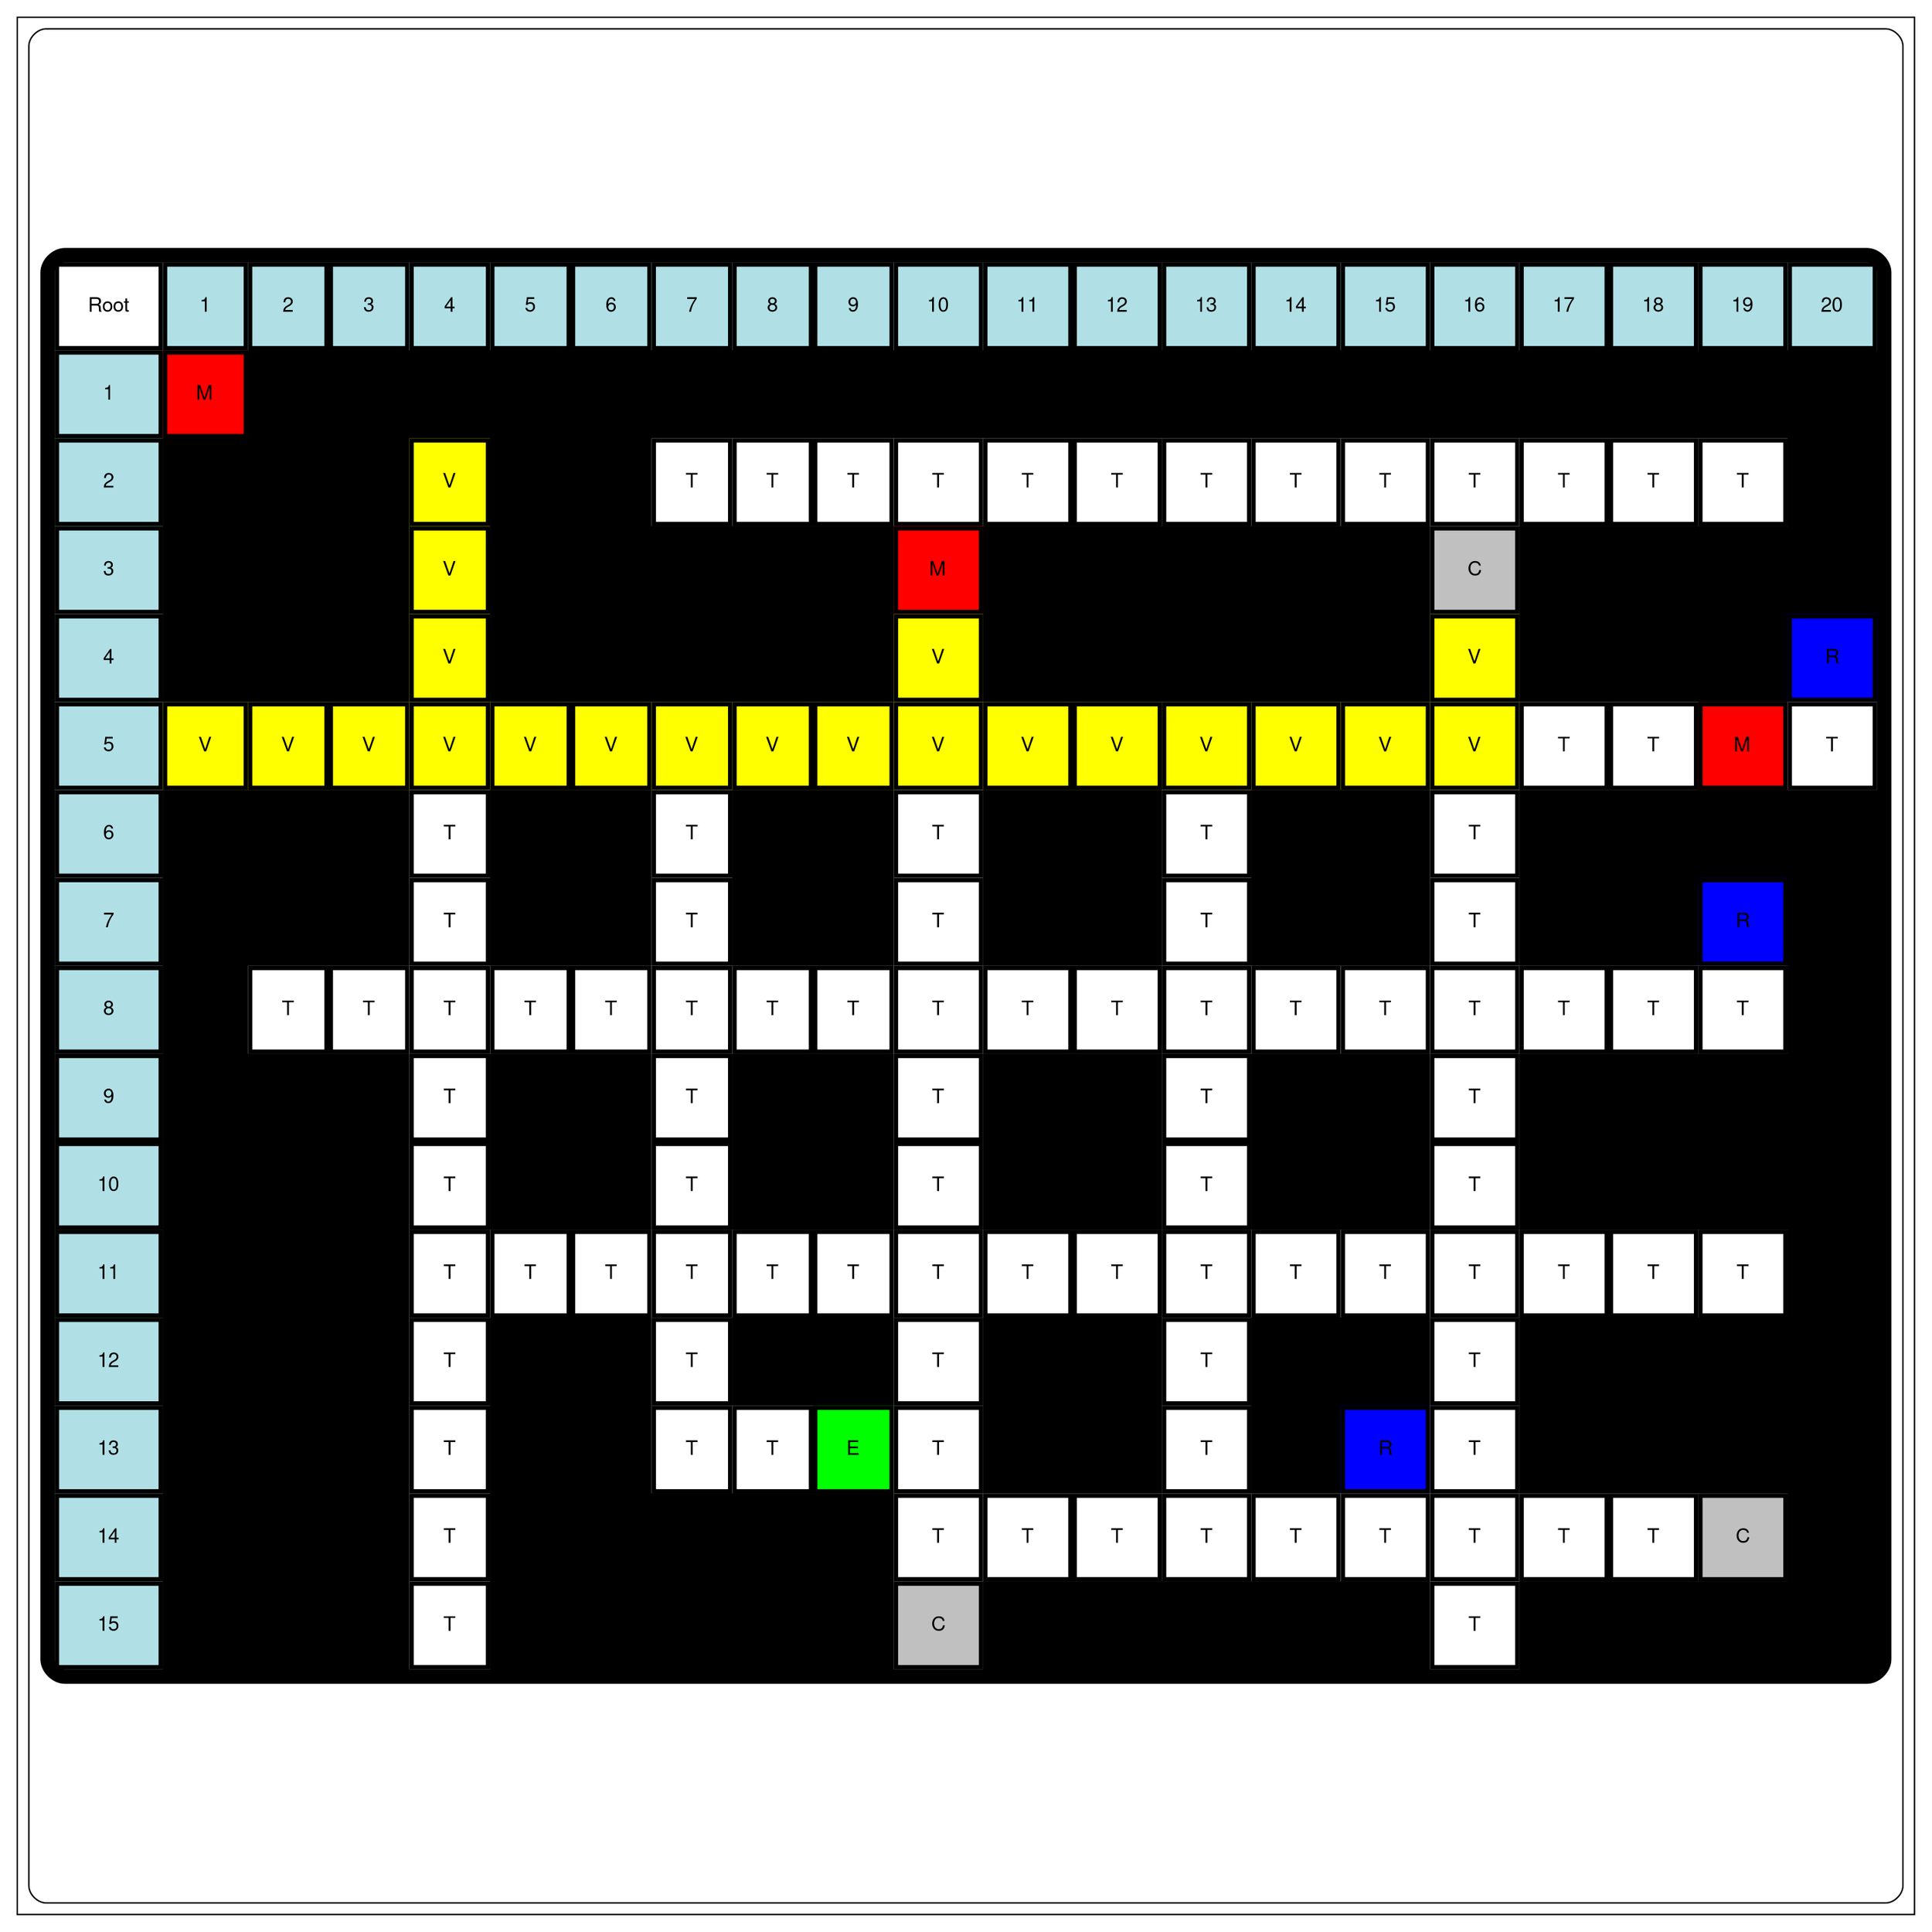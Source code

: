  digraph G {
node [fontname="Helvetica,Arial,sans-serif"]
edge [fontname="Helvetica,Arial,sans-serif"]

	subgraph cluster1 {node [shape=square fillcolor="black" style="radial" gradientangle=180 style="rounded"]
a0 [label=<
<TABLE border="10" cellspacing="0" cellpadding="20" style="rounded" bgcolor="black" gradientangle="315"><TR><TD border="3" bgcolor="white" gradientangle="270">Root</TD><TD border="3" bgcolor="powderblue" gradientangle="270">1</TD><TD border="3" bgcolor="powderblue" gradientangle="270">2</TD><TD border="3" bgcolor="powderblue" gradientangle="270">3</TD><TD border="3" bgcolor="powderblue" gradientangle="270">4</TD><TD border="3" bgcolor="powderblue" gradientangle="270">5</TD><TD border="3" bgcolor="powderblue" gradientangle="270">6</TD><TD border="3" bgcolor="powderblue" gradientangle="270">7</TD><TD border="3" bgcolor="powderblue" gradientangle="270">8</TD><TD border="3" bgcolor="powderblue" gradientangle="270">9</TD><TD border="3" bgcolor="powderblue" gradientangle="270">10</TD><TD border="3" bgcolor="powderblue" gradientangle="270">11</TD><TD border="3" bgcolor="powderblue" gradientangle="270">12</TD><TD border="3" bgcolor="powderblue" gradientangle="270">13</TD><TD border="3" bgcolor="powderblue" gradientangle="270">14</TD><TD border="3" bgcolor="powderblue" gradientangle="270">15</TD><TD border="3" bgcolor="powderblue" gradientangle="270">16</TD><TD border="3" bgcolor="powderblue" gradientangle="270">17</TD><TD border="3" bgcolor="powderblue" gradientangle="270">18</TD><TD border="3" bgcolor="powderblue" gradientangle="270">19</TD><TD border="3" bgcolor="powderblue" gradientangle="270">20</TD></TR><TR><TD border="3"  bgcolor="powderblue">1</TD><TD border="3"  bgcolor="red">M</TD><TD border="3"  bgcolor="black">*</TD><TD border="3"  bgcolor="black">*</TD><TD border="3"  bgcolor="black">*</TD><TD border="3"  bgcolor="black">*</TD><TD border="3"  bgcolor="black">*</TD><TD border="3"  bgcolor="black">*</TD><TD border="3"  bgcolor="black">*</TD><TD border="3"  bgcolor="black">*</TD><TD border="3"  bgcolor="black">*</TD><TD border="3"  bgcolor="black">*</TD><TD border="3"  bgcolor="black">*</TD><TD border="3"  bgcolor="black">*</TD><TD border="3"  bgcolor="black">*</TD><TD border="3"  bgcolor="black">*</TD><TD border="3"  bgcolor="black">*</TD><TD border="3"  bgcolor="black">*</TD><TD border="3"  bgcolor="black">*</TD><TD border="3"  bgcolor="black">*</TD><TD border="3"  bgcolor="black">*</TD></TR><TR><TD border="3"  bgcolor="powderblue">2</TD><TD border="3"  bgcolor="black">*</TD><TD border="3"  bgcolor="black">*</TD><TD border="3"  bgcolor="black">*</TD><TD border="3"  bgcolor="yellow">V</TD><TD border="3"  bgcolor="black">*</TD><TD border="3"  bgcolor="black">*</TD><TD border="3"  bgcolor="white">T</TD><TD border="3"  bgcolor="white">T</TD><TD border="3"  bgcolor="white">T</TD><TD border="3"  bgcolor="white">T</TD><TD border="3"  bgcolor="white">T</TD><TD border="3"  bgcolor="white">T</TD><TD border="3"  bgcolor="white">T</TD><TD border="3"  bgcolor="white">T</TD><TD border="3"  bgcolor="white">T</TD><TD border="3"  bgcolor="white">T</TD><TD border="3"  bgcolor="white">T</TD><TD border="3"  bgcolor="white">T</TD><TD border="3"  bgcolor="white">T</TD><TD border="3"  bgcolor="black">*</TD></TR><TR><TD border="3"  bgcolor="powderblue">3</TD><TD border="3"  bgcolor="black">*</TD><TD border="3"  bgcolor="black">*</TD><TD border="3"  bgcolor="black">*</TD><TD border="3"  bgcolor="yellow">V</TD><TD border="3"  bgcolor="black">*</TD><TD border="3"  bgcolor="black">*</TD><TD border="3"  bgcolor="black">*</TD><TD border="3"  bgcolor="black">*</TD><TD border="3"  bgcolor="black">*</TD><TD border="3"  bgcolor="red">M</TD><TD border="3"  bgcolor="black">*</TD><TD border="3"  bgcolor="black">*</TD><TD border="3"  bgcolor="black">*</TD><TD border="3"  bgcolor="black">*</TD><TD border="3"  bgcolor="black">*</TD><TD border="3"  bgcolor="grey">C</TD><TD border="3"  bgcolor="black">*</TD><TD border="3"  bgcolor="black">*</TD><TD border="3"  bgcolor="black">*</TD><TD border="3"  bgcolor="black">*</TD></TR><TR><TD border="3"  bgcolor="powderblue">4</TD><TD border="3"  bgcolor="black">*</TD><TD border="3"  bgcolor="black">*</TD><TD border="3"  bgcolor="black">*</TD><TD border="3"  bgcolor="yellow">V</TD><TD border="3"  bgcolor="black">*</TD><TD border="3"  bgcolor="black">*</TD><TD border="3"  bgcolor="black">*</TD><TD border="3"  bgcolor="black">*</TD><TD border="3"  bgcolor="black">*</TD><TD border="3"  bgcolor="yellow">V</TD><TD border="3"  bgcolor="black">*</TD><TD border="3"  bgcolor="black">*</TD><TD border="3"  bgcolor="black">*</TD><TD border="3"  bgcolor="black">*</TD><TD border="3"  bgcolor="black">*</TD><TD border="3"  bgcolor="yellow">V</TD><TD border="3"  bgcolor="black">*</TD><TD border="3"  bgcolor="black">*</TD><TD border="3"  bgcolor="black">*</TD><TD border="3"  bgcolor="blue">R</TD></TR><TR><TD border="3"  bgcolor="powderblue">5</TD><TD border="3"  bgcolor="yellow">V</TD><TD border="3"  bgcolor="yellow">V</TD><TD border="3"  bgcolor="yellow">V</TD><TD border="3"  bgcolor="yellow">V</TD><TD border="3"  bgcolor="yellow">V</TD><TD border="3"  bgcolor="yellow">V</TD><TD border="3"  bgcolor="yellow">V</TD><TD border="3"  bgcolor="yellow">V</TD><TD border="3"  bgcolor="yellow">V</TD><TD border="3"  bgcolor="yellow">V</TD><TD border="3"  bgcolor="yellow">V</TD><TD border="3"  bgcolor="yellow">V</TD><TD border="3"  bgcolor="yellow">V</TD><TD border="3"  bgcolor="yellow">V</TD><TD border="3"  bgcolor="yellow">V</TD><TD border="3"  bgcolor="yellow">V</TD><TD border="3"  bgcolor="white">T</TD><TD border="3"  bgcolor="white">T</TD><TD border="3"  bgcolor="red">M</TD><TD border="3"  bgcolor="white">T</TD></TR><TR><TD border="3"  bgcolor="powderblue">6</TD><TD border="3"  bgcolor="black">*</TD><TD border="3"  bgcolor="black">*</TD><TD border="3"  bgcolor="black">*</TD><TD border="3"  bgcolor="white">T</TD><TD border="3"  bgcolor="black">*</TD><TD border="3"  bgcolor="black">*</TD><TD border="3"  bgcolor="white">T</TD><TD border="3"  bgcolor="black">*</TD><TD border="3"  bgcolor="black">*</TD><TD border="3"  bgcolor="white">T</TD><TD border="3"  bgcolor="black">*</TD><TD border="3"  bgcolor="black">*</TD><TD border="3"  bgcolor="white">T</TD><TD border="3"  bgcolor="black">*</TD><TD border="3"  bgcolor="black">*</TD><TD border="3"  bgcolor="white">T</TD><TD border="3"  bgcolor="black">*</TD><TD border="3"  bgcolor="black">*</TD><TD border="3"  bgcolor="black">*</TD><TD border="3"  bgcolor="black">*</TD></TR><TR><TD border="3"  bgcolor="powderblue">7</TD><TD border="3"  bgcolor="black">*</TD><TD border="3"  bgcolor="black">*</TD><TD border="3"  bgcolor="black">*</TD><TD border="3"  bgcolor="white">T</TD><TD border="3"  bgcolor="black">*</TD><TD border="3"  bgcolor="black">*</TD><TD border="3"  bgcolor="white">T</TD><TD border="3"  bgcolor="black">*</TD><TD border="3"  bgcolor="black">*</TD><TD border="3"  bgcolor="white">T</TD><TD border="3"  bgcolor="black">*</TD><TD border="3"  bgcolor="black">*</TD><TD border="3"  bgcolor="white">T</TD><TD border="3"  bgcolor="black">*</TD><TD border="3"  bgcolor="black">*</TD><TD border="3"  bgcolor="white">T</TD><TD border="3"  bgcolor="black">*</TD><TD border="3"  bgcolor="black">*</TD><TD border="3"  bgcolor="blue">R</TD><TD border="3"  bgcolor="black">*</TD></TR><TR><TD border="3"  bgcolor="powderblue">8</TD><TD border="3"  bgcolor="black">*</TD><TD border="3"  bgcolor="white">T</TD><TD border="3"  bgcolor="white">T</TD><TD border="3"  bgcolor="white">T</TD><TD border="3"  bgcolor="white">T</TD><TD border="3"  bgcolor="white">T</TD><TD border="3"  bgcolor="white">T</TD><TD border="3"  bgcolor="white">T</TD><TD border="3"  bgcolor="white">T</TD><TD border="3"  bgcolor="white">T</TD><TD border="3"  bgcolor="white">T</TD><TD border="3"  bgcolor="white">T</TD><TD border="3"  bgcolor="white">T</TD><TD border="3"  bgcolor="white">T</TD><TD border="3"  bgcolor="white">T</TD><TD border="3"  bgcolor="white">T</TD><TD border="3"  bgcolor="white">T</TD><TD border="3"  bgcolor="white">T</TD><TD border="3"  bgcolor="white">T</TD><TD border="3"  bgcolor="black">*</TD></TR><TR><TD border="3"  bgcolor="powderblue">9</TD><TD border="3"  bgcolor="black">*</TD><TD border="3"  bgcolor="black">*</TD><TD border="3"  bgcolor="black">*</TD><TD border="3"  bgcolor="white">T</TD><TD border="3"  bgcolor="black">*</TD><TD border="3"  bgcolor="black">*</TD><TD border="3"  bgcolor="white">T</TD><TD border="3"  bgcolor="black">*</TD><TD border="3"  bgcolor="black">*</TD><TD border="3"  bgcolor="white">T</TD><TD border="3"  bgcolor="black">*</TD><TD border="3"  bgcolor="black">*</TD><TD border="3"  bgcolor="white">T</TD><TD border="3"  bgcolor="black">*</TD><TD border="3"  bgcolor="black">*</TD><TD border="3"  bgcolor="white">T</TD><TD border="3"  bgcolor="black">*</TD><TD border="3"  bgcolor="black">*</TD><TD border="3"  bgcolor="black">*</TD><TD border="3"  bgcolor="black">*</TD></TR><TR><TD border="3"  bgcolor="powderblue">10</TD><TD border="3"  bgcolor="black">*</TD><TD border="3"  bgcolor="black">*</TD><TD border="3"  bgcolor="black">*</TD><TD border="3"  bgcolor="white">T</TD><TD border="3"  bgcolor="black">*</TD><TD border="3"  bgcolor="black">*</TD><TD border="3"  bgcolor="white">T</TD><TD border="3"  bgcolor="black">*</TD><TD border="3"  bgcolor="black">*</TD><TD border="3"  bgcolor="white">T</TD><TD border="3"  bgcolor="black">*</TD><TD border="3"  bgcolor="black">*</TD><TD border="3"  bgcolor="white">T</TD><TD border="3"  bgcolor="black">*</TD><TD border="3"  bgcolor="black">*</TD><TD border="3"  bgcolor="white">T</TD><TD border="3"  bgcolor="black">*</TD><TD border="3"  bgcolor="black">*</TD><TD border="3"  bgcolor="black">*</TD><TD border="3"  bgcolor="black">*</TD></TR><TR><TD border="3"  bgcolor="powderblue">11</TD><TD border="3"  bgcolor="black">*</TD><TD border="3"  bgcolor="black">*</TD><TD border="3"  bgcolor="black">*</TD><TD border="3"  bgcolor="white">T</TD><TD border="3"  bgcolor="white">T</TD><TD border="3"  bgcolor="white">T</TD><TD border="3"  bgcolor="white">T</TD><TD border="3"  bgcolor="white">T</TD><TD border="3"  bgcolor="white">T</TD><TD border="3"  bgcolor="white">T</TD><TD border="3"  bgcolor="white">T</TD><TD border="3"  bgcolor="white">T</TD><TD border="3"  bgcolor="white">T</TD><TD border="3"  bgcolor="white">T</TD><TD border="3"  bgcolor="white">T</TD><TD border="3"  bgcolor="white">T</TD><TD border="3"  bgcolor="white">T</TD><TD border="3"  bgcolor="white">T</TD><TD border="3"  bgcolor="white">T</TD><TD border="3"  bgcolor="black">*</TD></TR><TR><TD border="3"  bgcolor="powderblue">12</TD><TD border="3"  bgcolor="black">*</TD><TD border="3"  bgcolor="black">*</TD><TD border="3"  bgcolor="black">*</TD><TD border="3"  bgcolor="white">T</TD><TD border="3"  bgcolor="black">*</TD><TD border="3"  bgcolor="black">*</TD><TD border="3"  bgcolor="white">T</TD><TD border="3"  bgcolor="black">*</TD><TD border="3"  bgcolor="black">*</TD><TD border="3"  bgcolor="white">T</TD><TD border="3"  bgcolor="black">*</TD><TD border="3"  bgcolor="black">*</TD><TD border="3"  bgcolor="white">T</TD><TD border="3"  bgcolor="black">*</TD><TD border="3"  bgcolor="black">*</TD><TD border="3"  bgcolor="white">T</TD><TD border="3"  bgcolor="black">*</TD><TD border="3"  bgcolor="black">*</TD><TD border="3"  bgcolor="black">*</TD><TD border="3"  bgcolor="black">*</TD></TR><TR><TD border="3"  bgcolor="powderblue">13</TD><TD border="3"  bgcolor="black">*</TD><TD border="3"  bgcolor="black">*</TD><TD border="3"  bgcolor="black">*</TD><TD border="3"  bgcolor="white">T</TD><TD border="3"  bgcolor="black">*</TD><TD border="3"  bgcolor="black">*</TD><TD border="3"  bgcolor="white">T</TD><TD border="3"  bgcolor="white">T</TD><TD border="3"  bgcolor="green">E</TD><TD border="3"  bgcolor="white">T</TD><TD border="3"  bgcolor="black">*</TD><TD border="3"  bgcolor="black">*</TD><TD border="3"  bgcolor="white">T</TD><TD border="3"  bgcolor="black">*</TD><TD border="3"  bgcolor="blue">R</TD><TD border="3"  bgcolor="white">T</TD><TD border="3"  bgcolor="black">*</TD><TD border="3"  bgcolor="black">*</TD><TD border="3"  bgcolor="black">*</TD><TD border="3"  bgcolor="black">*</TD></TR><TR><TD border="3"  bgcolor="powderblue">14</TD><TD border="3"  bgcolor="black">*</TD><TD border="3"  bgcolor="black">*</TD><TD border="3"  bgcolor="black">*</TD><TD border="3"  bgcolor="white">T</TD><TD border="3"  bgcolor="black">*</TD><TD border="3"  bgcolor="black">*</TD><TD border="3"  bgcolor="black">*</TD><TD border="3"  bgcolor="black">*</TD><TD border="3"  bgcolor="black">*</TD><TD border="3"  bgcolor="white">T</TD><TD border="3"  bgcolor="white">T</TD><TD border="3"  bgcolor="white">T</TD><TD border="3"  bgcolor="white">T</TD><TD border="3"  bgcolor="white">T</TD><TD border="3"  bgcolor="white">T</TD><TD border="3"  bgcolor="white">T</TD><TD border="3"  bgcolor="white">T</TD><TD border="3"  bgcolor="white">T</TD><TD border="3"  bgcolor="grey">C</TD><TD border="3"  bgcolor="black">*</TD></TR><TR><TD border="3"  bgcolor="powderblue">15</TD><TD border="3"  bgcolor="black">*</TD><TD border="3"  bgcolor="black">*</TD><TD border="3"  bgcolor="black">*</TD><TD border="3"  bgcolor="white">T</TD><TD border="3"  bgcolor="black">*</TD><TD border="3"  bgcolor="black">*</TD><TD border="3"  bgcolor="black">*</TD><TD border="3"  bgcolor="black">*</TD><TD border="3"  bgcolor="black">*</TD><TD border="3"  bgcolor="grey">C</TD><TD border="3"  bgcolor="black">*</TD><TD border="3"  bgcolor="black">*</TD><TD border="3"  bgcolor="black">*</TD><TD border="3"  bgcolor="black">*</TD><TD border="3"  bgcolor="black">*</TD><TD border="3"  bgcolor="white">T</TD><TD border="3"  bgcolor="black">*</TD><TD border="3"  bgcolor="black">*</TD><TD border="3"  bgcolor="black">*</TD><TD border="3"  bgcolor="black">*</TD></TR></TABLE>>];}}
